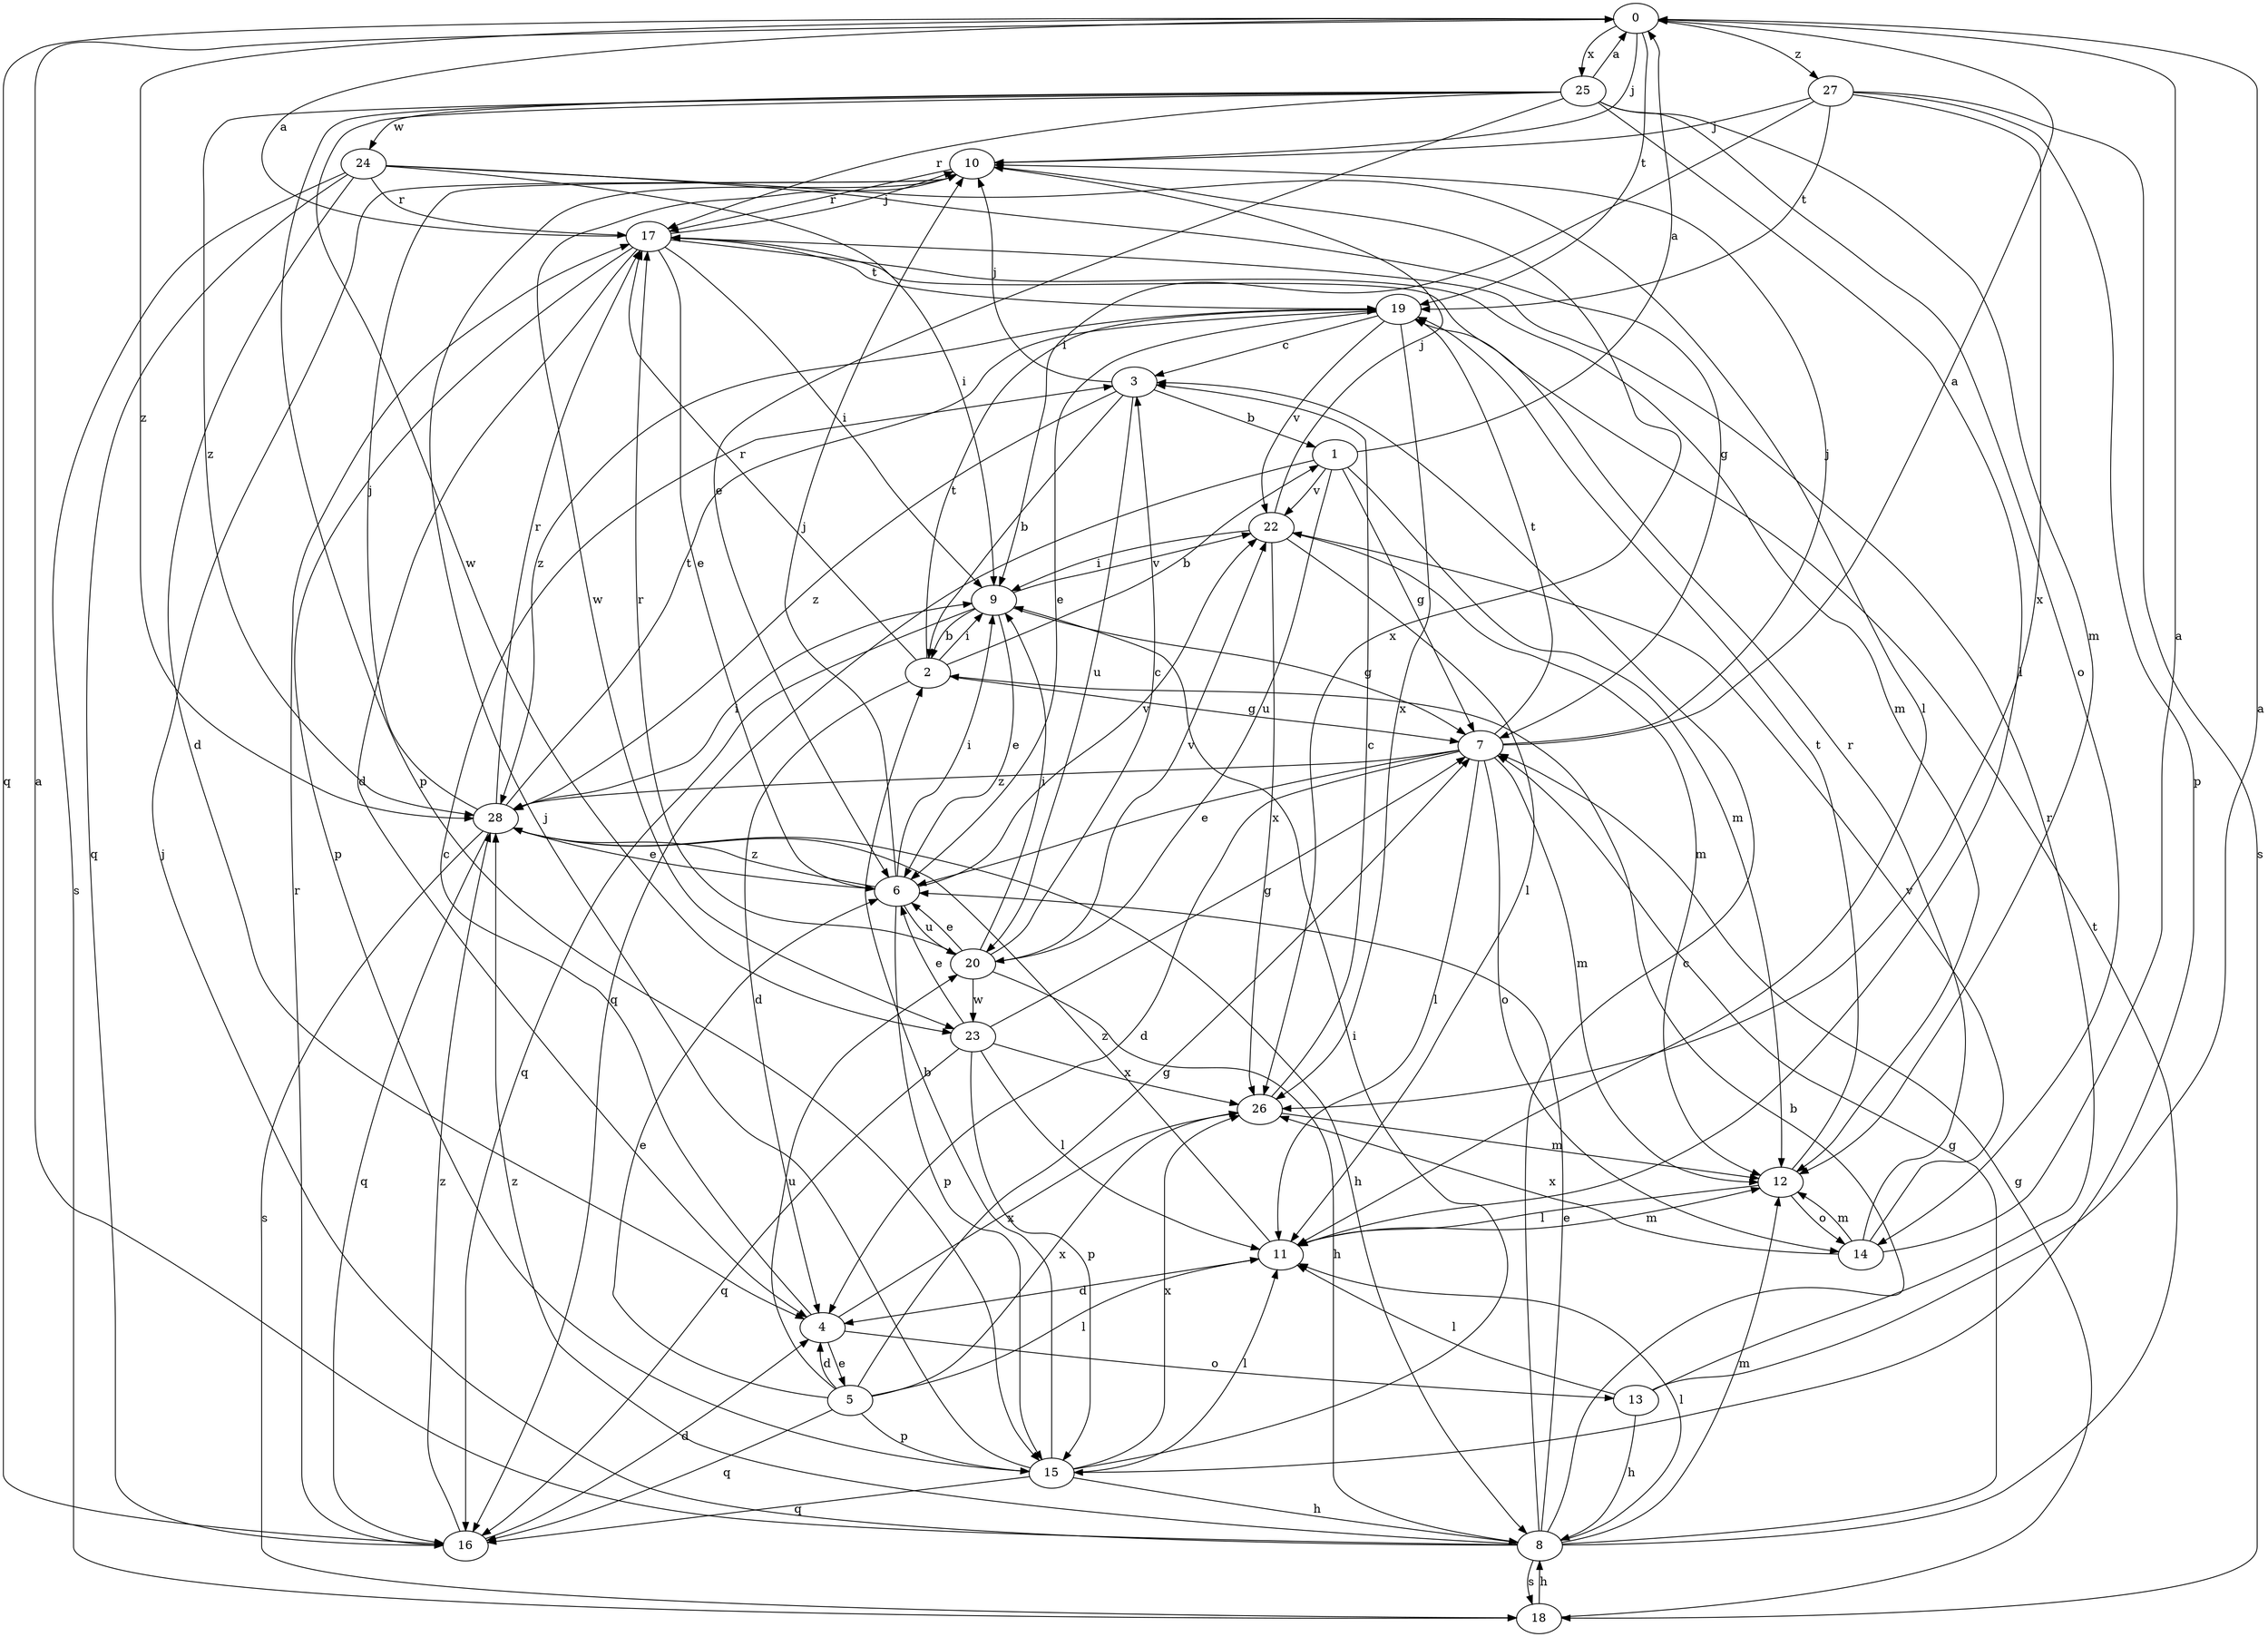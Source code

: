 strict digraph  {
0;
1;
2;
3;
4;
5;
6;
7;
8;
9;
10;
11;
12;
13;
14;
15;
16;
17;
18;
19;
20;
22;
23;
24;
25;
26;
27;
28;
0 -> 10  [label=j];
0 -> 16  [label=q];
0 -> 19  [label=t];
0 -> 25  [label=x];
0 -> 27  [label=z];
0 -> 28  [label=z];
1 -> 0  [label=a];
1 -> 7  [label=g];
1 -> 12  [label=m];
1 -> 16  [label=q];
1 -> 20  [label=u];
1 -> 22  [label=v];
2 -> 1  [label=b];
2 -> 4  [label=d];
2 -> 7  [label=g];
2 -> 9  [label=i];
2 -> 17  [label=r];
2 -> 19  [label=t];
3 -> 1  [label=b];
3 -> 2  [label=b];
3 -> 10  [label=j];
3 -> 20  [label=u];
3 -> 28  [label=z];
4 -> 3  [label=c];
4 -> 5  [label=e];
4 -> 13  [label=o];
4 -> 26  [label=x];
5 -> 4  [label=d];
5 -> 6  [label=e];
5 -> 7  [label=g];
5 -> 11  [label=l];
5 -> 15  [label=p];
5 -> 16  [label=q];
5 -> 20  [label=u];
5 -> 26  [label=x];
6 -> 9  [label=i];
6 -> 10  [label=j];
6 -> 15  [label=p];
6 -> 20  [label=u];
6 -> 22  [label=v];
6 -> 28  [label=z];
7 -> 0  [label=a];
7 -> 4  [label=d];
7 -> 6  [label=e];
7 -> 10  [label=j];
7 -> 11  [label=l];
7 -> 12  [label=m];
7 -> 14  [label=o];
7 -> 19  [label=t];
7 -> 28  [label=z];
8 -> 0  [label=a];
8 -> 2  [label=b];
8 -> 3  [label=c];
8 -> 6  [label=e];
8 -> 7  [label=g];
8 -> 10  [label=j];
8 -> 11  [label=l];
8 -> 12  [label=m];
8 -> 18  [label=s];
8 -> 19  [label=t];
8 -> 28  [label=z];
9 -> 2  [label=b];
9 -> 6  [label=e];
9 -> 7  [label=g];
9 -> 16  [label=q];
9 -> 22  [label=v];
10 -> 17  [label=r];
10 -> 23  [label=w];
10 -> 26  [label=x];
11 -> 4  [label=d];
11 -> 12  [label=m];
11 -> 28  [label=z];
12 -> 11  [label=l];
12 -> 14  [label=o];
12 -> 19  [label=t];
13 -> 0  [label=a];
13 -> 8  [label=h];
13 -> 11  [label=l];
13 -> 17  [label=r];
14 -> 0  [label=a];
14 -> 12  [label=m];
14 -> 17  [label=r];
14 -> 22  [label=v];
14 -> 26  [label=x];
15 -> 2  [label=b];
15 -> 8  [label=h];
15 -> 9  [label=i];
15 -> 10  [label=j];
15 -> 11  [label=l];
15 -> 16  [label=q];
15 -> 26  [label=x];
16 -> 4  [label=d];
16 -> 17  [label=r];
16 -> 28  [label=z];
17 -> 0  [label=a];
17 -> 4  [label=d];
17 -> 6  [label=e];
17 -> 9  [label=i];
17 -> 10  [label=j];
17 -> 12  [label=m];
17 -> 15  [label=p];
17 -> 19  [label=t];
18 -> 7  [label=g];
18 -> 8  [label=h];
19 -> 3  [label=c];
19 -> 6  [label=e];
19 -> 22  [label=v];
19 -> 26  [label=x];
19 -> 28  [label=z];
20 -> 3  [label=c];
20 -> 6  [label=e];
20 -> 8  [label=h];
20 -> 9  [label=i];
20 -> 17  [label=r];
20 -> 22  [label=v];
20 -> 23  [label=w];
22 -> 9  [label=i];
22 -> 10  [label=j];
22 -> 11  [label=l];
22 -> 12  [label=m];
22 -> 26  [label=x];
23 -> 6  [label=e];
23 -> 7  [label=g];
23 -> 11  [label=l];
23 -> 15  [label=p];
23 -> 16  [label=q];
23 -> 26  [label=x];
24 -> 4  [label=d];
24 -> 7  [label=g];
24 -> 9  [label=i];
24 -> 11  [label=l];
24 -> 16  [label=q];
24 -> 17  [label=r];
24 -> 18  [label=s];
25 -> 0  [label=a];
25 -> 6  [label=e];
25 -> 11  [label=l];
25 -> 12  [label=m];
25 -> 14  [label=o];
25 -> 15  [label=p];
25 -> 17  [label=r];
25 -> 23  [label=w];
25 -> 24  [label=w];
25 -> 28  [label=z];
26 -> 3  [label=c];
26 -> 12  [label=m];
27 -> 9  [label=i];
27 -> 10  [label=j];
27 -> 15  [label=p];
27 -> 18  [label=s];
27 -> 19  [label=t];
27 -> 26  [label=x];
28 -> 6  [label=e];
28 -> 8  [label=h];
28 -> 9  [label=i];
28 -> 10  [label=j];
28 -> 16  [label=q];
28 -> 17  [label=r];
28 -> 18  [label=s];
28 -> 19  [label=t];
}
